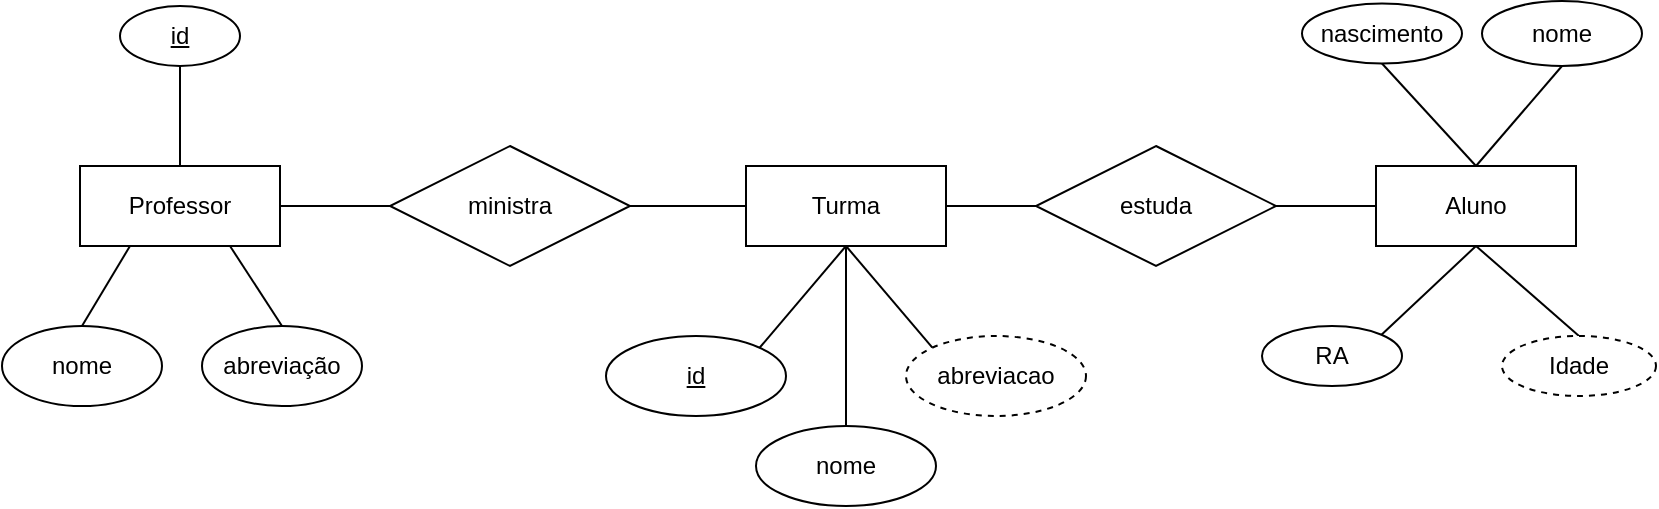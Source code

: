 <mxfile version="20.8.20" type="device"><diagram name="Página-1" id="TotY0ugfD2NhEJFS1M1r"><mxGraphModel dx="1434" dy="739" grid="1" gridSize="10" guides="1" tooltips="1" connect="1" arrows="1" fold="1" page="1" pageScale="1" pageWidth="827" pageHeight="1169" math="0" shadow="0"><root><mxCell id="0"/><mxCell id="1" parent="0"/><mxCell id="6QXHOLRVwTwjIpVUvYgD-64" style="edgeStyle=none;rounded=0;orthogonalLoop=1;jettySize=auto;html=1;exitX=0;exitY=0.5;exitDx=0;exitDy=0;entryX=1;entryY=0.5;entryDx=0;entryDy=0;endArrow=none;endFill=0;" parent="1" source="6QXHOLRVwTwjIpVUvYgD-23" target="6QXHOLRVwTwjIpVUvYgD-62" edge="1"><mxGeometry relative="1" as="geometry"/></mxCell><mxCell id="6QXHOLRVwTwjIpVUvYgD-23" value="Aluno" style="whiteSpace=wrap;html=1;align=center;" parent="1" vertex="1"><mxGeometry x="717" y="280" width="100" height="40" as="geometry"/></mxCell><mxCell id="6QXHOLRVwTwjIpVUvYgD-44" style="rounded=0;orthogonalLoop=1;jettySize=auto;html=1;exitX=0.25;exitY=1;exitDx=0;exitDy=0;entryX=0.5;entryY=0;entryDx=0;entryDy=0;endArrow=none;endFill=0;" parent="1" source="6QXHOLRVwTwjIpVUvYgD-24" target="6QXHOLRVwTwjIpVUvYgD-34" edge="1"><mxGeometry relative="1" as="geometry"/></mxCell><mxCell id="6QXHOLRVwTwjIpVUvYgD-48" style="rounded=0;orthogonalLoop=1;jettySize=auto;html=1;exitX=1;exitY=0.5;exitDx=0;exitDy=0;entryX=0;entryY=0.5;entryDx=0;entryDy=0;endArrow=none;endFill=0;" parent="1" source="6QXHOLRVwTwjIpVUvYgD-24" target="6QXHOLRVwTwjIpVUvYgD-47" edge="1"><mxGeometry relative="1" as="geometry"/></mxCell><mxCell id="6QXHOLRVwTwjIpVUvYgD-24" value="Professor" style="whiteSpace=wrap;html=1;align=center;" parent="1" vertex="1"><mxGeometry x="69" y="280" width="100" height="40" as="geometry"/></mxCell><mxCell id="6QXHOLRVwTwjIpVUvYgD-38" style="rounded=0;orthogonalLoop=1;jettySize=auto;html=1;exitX=0.5;exitY=0;exitDx=0;exitDy=0;entryX=0.5;entryY=1;entryDx=0;entryDy=0;endArrow=none;endFill=0;" parent="1" source="6QXHOLRVwTwjIpVUvYgD-33" target="6QXHOLRVwTwjIpVUvYgD-23" edge="1"><mxGeometry relative="1" as="geometry"/></mxCell><mxCell id="6QXHOLRVwTwjIpVUvYgD-33" value="Idade" style="ellipse;whiteSpace=wrap;html=1;align=center;dashed=1;" parent="1" vertex="1"><mxGeometry x="780" y="365" width="77" height="30" as="geometry"/></mxCell><mxCell id="6QXHOLRVwTwjIpVUvYgD-34" value="nome" style="ellipse;whiteSpace=wrap;html=1;align=center;" parent="1" vertex="1"><mxGeometry x="30" y="360" width="80" height="40" as="geometry"/></mxCell><mxCell id="6QXHOLRVwTwjIpVUvYgD-39" style="rounded=0;orthogonalLoop=1;jettySize=auto;html=1;exitX=1;exitY=0;exitDx=0;exitDy=0;entryX=0.5;entryY=1;entryDx=0;entryDy=0;endArrow=none;endFill=0;" parent="1" source="6QXHOLRVwTwjIpVUvYgD-35" target="6QXHOLRVwTwjIpVUvYgD-23" edge="1"><mxGeometry relative="1" as="geometry"/></mxCell><mxCell id="6QXHOLRVwTwjIpVUvYgD-35" value="RA" style="ellipse;whiteSpace=wrap;html=1;align=center;" parent="1" vertex="1"><mxGeometry x="660" y="360" width="70" height="30" as="geometry"/></mxCell><mxCell id="6QXHOLRVwTwjIpVUvYgD-40" style="rounded=0;orthogonalLoop=1;jettySize=auto;html=1;entryX=0.5;entryY=0;entryDx=0;entryDy=0;endArrow=none;endFill=0;exitX=0.5;exitY=1;exitDx=0;exitDy=0;" parent="1" source="6QXHOLRVwTwjIpVUvYgD-36" target="6QXHOLRVwTwjIpVUvYgD-23" edge="1"><mxGeometry relative="1" as="geometry"><mxPoint x="710" y="250" as="sourcePoint"/></mxGeometry></mxCell><mxCell id="6QXHOLRVwTwjIpVUvYgD-36" value="nascimento" style="ellipse;whiteSpace=wrap;html=1;align=center;" parent="1" vertex="1"><mxGeometry x="680" y="198.75" width="80" height="30" as="geometry"/></mxCell><mxCell id="6QXHOLRVwTwjIpVUvYgD-41" style="rounded=0;orthogonalLoop=1;jettySize=auto;html=1;exitX=0.5;exitY=1;exitDx=0;exitDy=0;entryX=0.5;entryY=0;entryDx=0;entryDy=0;endArrow=none;endFill=0;" parent="1" source="6QXHOLRVwTwjIpVUvYgD-37" target="6QXHOLRVwTwjIpVUvYgD-23" edge="1"><mxGeometry relative="1" as="geometry"/></mxCell><mxCell id="6QXHOLRVwTwjIpVUvYgD-37" value="nome" style="ellipse;whiteSpace=wrap;html=1;align=center;" parent="1" vertex="1"><mxGeometry x="770" y="197.5" width="80" height="32.5" as="geometry"/></mxCell><mxCell id="6QXHOLRVwTwjIpVUvYgD-46" style="rounded=0;orthogonalLoop=1;jettySize=auto;html=1;exitX=0.5;exitY=0;exitDx=0;exitDy=0;entryX=0.5;entryY=0;entryDx=0;entryDy=0;endArrow=none;endFill=0;" parent="1" source="6QXHOLRVwTwjIpVUvYgD-42" target="6QXHOLRVwTwjIpVUvYgD-24" edge="1"><mxGeometry relative="1" as="geometry"/></mxCell><mxCell id="6QXHOLRVwTwjIpVUvYgD-42" value="id" style="ellipse;whiteSpace=wrap;html=1;align=center;fontStyle=4;" parent="1" vertex="1"><mxGeometry x="89" y="200" width="60" height="30" as="geometry"/></mxCell><mxCell id="6QXHOLRVwTwjIpVUvYgD-45" style="rounded=0;orthogonalLoop=1;jettySize=auto;html=1;exitX=0.5;exitY=0;exitDx=0;exitDy=0;entryX=0.75;entryY=1;entryDx=0;entryDy=0;endArrow=none;endFill=0;" parent="1" source="6QXHOLRVwTwjIpVUvYgD-43" target="6QXHOLRVwTwjIpVUvYgD-24" edge="1"><mxGeometry relative="1" as="geometry"/></mxCell><mxCell id="6QXHOLRVwTwjIpVUvYgD-43" value="abreviação" style="ellipse;whiteSpace=wrap;html=1;align=center;" parent="1" vertex="1"><mxGeometry x="130" y="360" width="80" height="40" as="geometry"/></mxCell><mxCell id="6QXHOLRVwTwjIpVUvYgD-61" style="edgeStyle=none;rounded=0;orthogonalLoop=1;jettySize=auto;html=1;exitX=1;exitY=0.5;exitDx=0;exitDy=0;entryX=0;entryY=0.5;entryDx=0;entryDy=0;endArrow=none;endFill=0;" parent="1" source="6QXHOLRVwTwjIpVUvYgD-47" target="6QXHOLRVwTwjIpVUvYgD-50" edge="1"><mxGeometry relative="1" as="geometry"/></mxCell><mxCell id="6QXHOLRVwTwjIpVUvYgD-47" value="ministra" style="shape=rhombus;perimeter=rhombusPerimeter;whiteSpace=wrap;html=1;align=center;" parent="1" vertex="1"><mxGeometry x="224" y="270" width="120" height="60" as="geometry"/></mxCell><mxCell id="6QXHOLRVwTwjIpVUvYgD-63" style="edgeStyle=none;rounded=0;orthogonalLoop=1;jettySize=auto;html=1;exitX=1;exitY=0.5;exitDx=0;exitDy=0;entryX=0;entryY=0.5;entryDx=0;entryDy=0;endArrow=none;endFill=0;" parent="1" source="6QXHOLRVwTwjIpVUvYgD-50" target="6QXHOLRVwTwjIpVUvYgD-62" edge="1"><mxGeometry relative="1" as="geometry"/></mxCell><mxCell id="6QXHOLRVwTwjIpVUvYgD-50" value="Turma" style="whiteSpace=wrap;html=1;align=center;" parent="1" vertex="1"><mxGeometry x="402" y="280" width="100" height="40" as="geometry"/></mxCell><mxCell id="6QXHOLRVwTwjIpVUvYgD-51" style="rounded=0;orthogonalLoop=1;jettySize=auto;html=1;exitX=0;exitY=0;exitDx=0;exitDy=0;entryX=0.5;entryY=1;entryDx=0;entryDy=0;endArrow=none;endFill=0;" parent="1" source="6QXHOLRVwTwjIpVUvYgD-52" target="6QXHOLRVwTwjIpVUvYgD-50" edge="1"><mxGeometry relative="1" as="geometry"/></mxCell><mxCell id="6QXHOLRVwTwjIpVUvYgD-52" value="abreviacao" style="ellipse;whiteSpace=wrap;html=1;align=center;dashed=1;" parent="1" vertex="1"><mxGeometry x="482" y="365" width="90" height="40" as="geometry"/></mxCell><mxCell id="6QXHOLRVwTwjIpVUvYgD-53" style="rounded=0;orthogonalLoop=1;jettySize=auto;html=1;exitX=1;exitY=0;exitDx=0;exitDy=0;entryX=0.5;entryY=1;entryDx=0;entryDy=0;endArrow=none;endFill=0;" parent="1" source="6QXHOLRVwTwjIpVUvYgD-54" target="6QXHOLRVwTwjIpVUvYgD-50" edge="1"><mxGeometry relative="1" as="geometry"/></mxCell><mxCell id="6QXHOLRVwTwjIpVUvYgD-54" value="id" style="ellipse;whiteSpace=wrap;html=1;align=center;fontStyle=4" parent="1" vertex="1"><mxGeometry x="332" y="365" width="90" height="40" as="geometry"/></mxCell><mxCell id="6QXHOLRVwTwjIpVUvYgD-60" style="rounded=0;orthogonalLoop=1;jettySize=auto;html=1;exitX=0.5;exitY=0;exitDx=0;exitDy=0;entryX=0.5;entryY=1;entryDx=0;entryDy=0;endArrow=none;endFill=0;" parent="1" source="6QXHOLRVwTwjIpVUvYgD-59" target="6QXHOLRVwTwjIpVUvYgD-50" edge="1"><mxGeometry relative="1" as="geometry"/></mxCell><mxCell id="6QXHOLRVwTwjIpVUvYgD-59" value="nome" style="ellipse;whiteSpace=wrap;html=1;align=center;" parent="1" vertex="1"><mxGeometry x="407" y="410" width="90" height="40" as="geometry"/></mxCell><mxCell id="6QXHOLRVwTwjIpVUvYgD-62" value="estuda" style="shape=rhombus;perimeter=rhombusPerimeter;whiteSpace=wrap;html=1;align=center;" parent="1" vertex="1"><mxGeometry x="547" y="270" width="120" height="60" as="geometry"/></mxCell></root></mxGraphModel></diagram></mxfile>